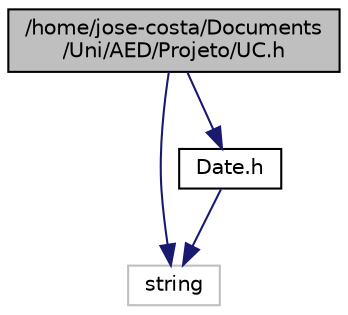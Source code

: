 digraph "/home/jose-costa/Documents/Uni/AED/Projeto/UC.h"
{
 // LATEX_PDF_SIZE
  edge [fontname="Helvetica",fontsize="10",labelfontname="Helvetica",labelfontsize="10"];
  node [fontname="Helvetica",fontsize="10",shape=record];
  Node1 [label="/home/jose-costa/Documents\l/Uni/AED/Projeto/UC.h",height=0.2,width=0.4,color="black", fillcolor="grey75", style="filled", fontcolor="black",tooltip="Header file for the UC class, along with related utility functions and operators."];
  Node1 -> Node2 [color="midnightblue",fontsize="10",style="solid"];
  Node2 [label="string",height=0.2,width=0.4,color="grey75", fillcolor="white", style="filled",tooltip=" "];
  Node1 -> Node3 [color="midnightblue",fontsize="10",style="solid"];
  Node3 [label="Date.h",height=0.2,width=0.4,color="black", fillcolor="white", style="filled",URL="$Date_8h.html",tooltip="A header file used to represent a struct of date, along with related utility functions."];
  Node3 -> Node2 [color="midnightblue",fontsize="10",style="solid"];
}
